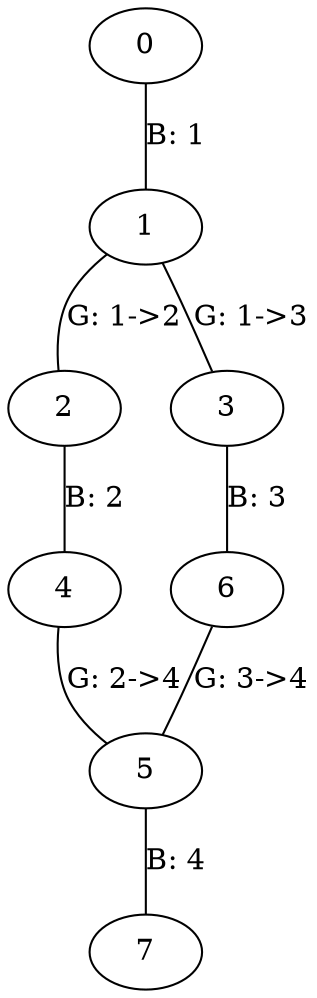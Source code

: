 graph {
    0 [ ]
    1 [ ]
    2 [ ]
    3 [ ]
    4 [ ]
    5 [ ]
    6 [ ]
    7 [ ]
    0 -- 1 [ label = "B: 1" ]
    1 -- 2 [ label = "G: 1->2" ]
    1 -- 3 [ label = "G: 1->3" ]
    2 -- 4 [ label = "B: 2" ]
    4 -- 5 [ label = "G: 2->4" ]
    3 -- 6 [ label = "B: 3" ]
    6 -- 5 [ label = "G: 3->4" ]
    5 -- 7 [ label = "B: 4" ]
}
